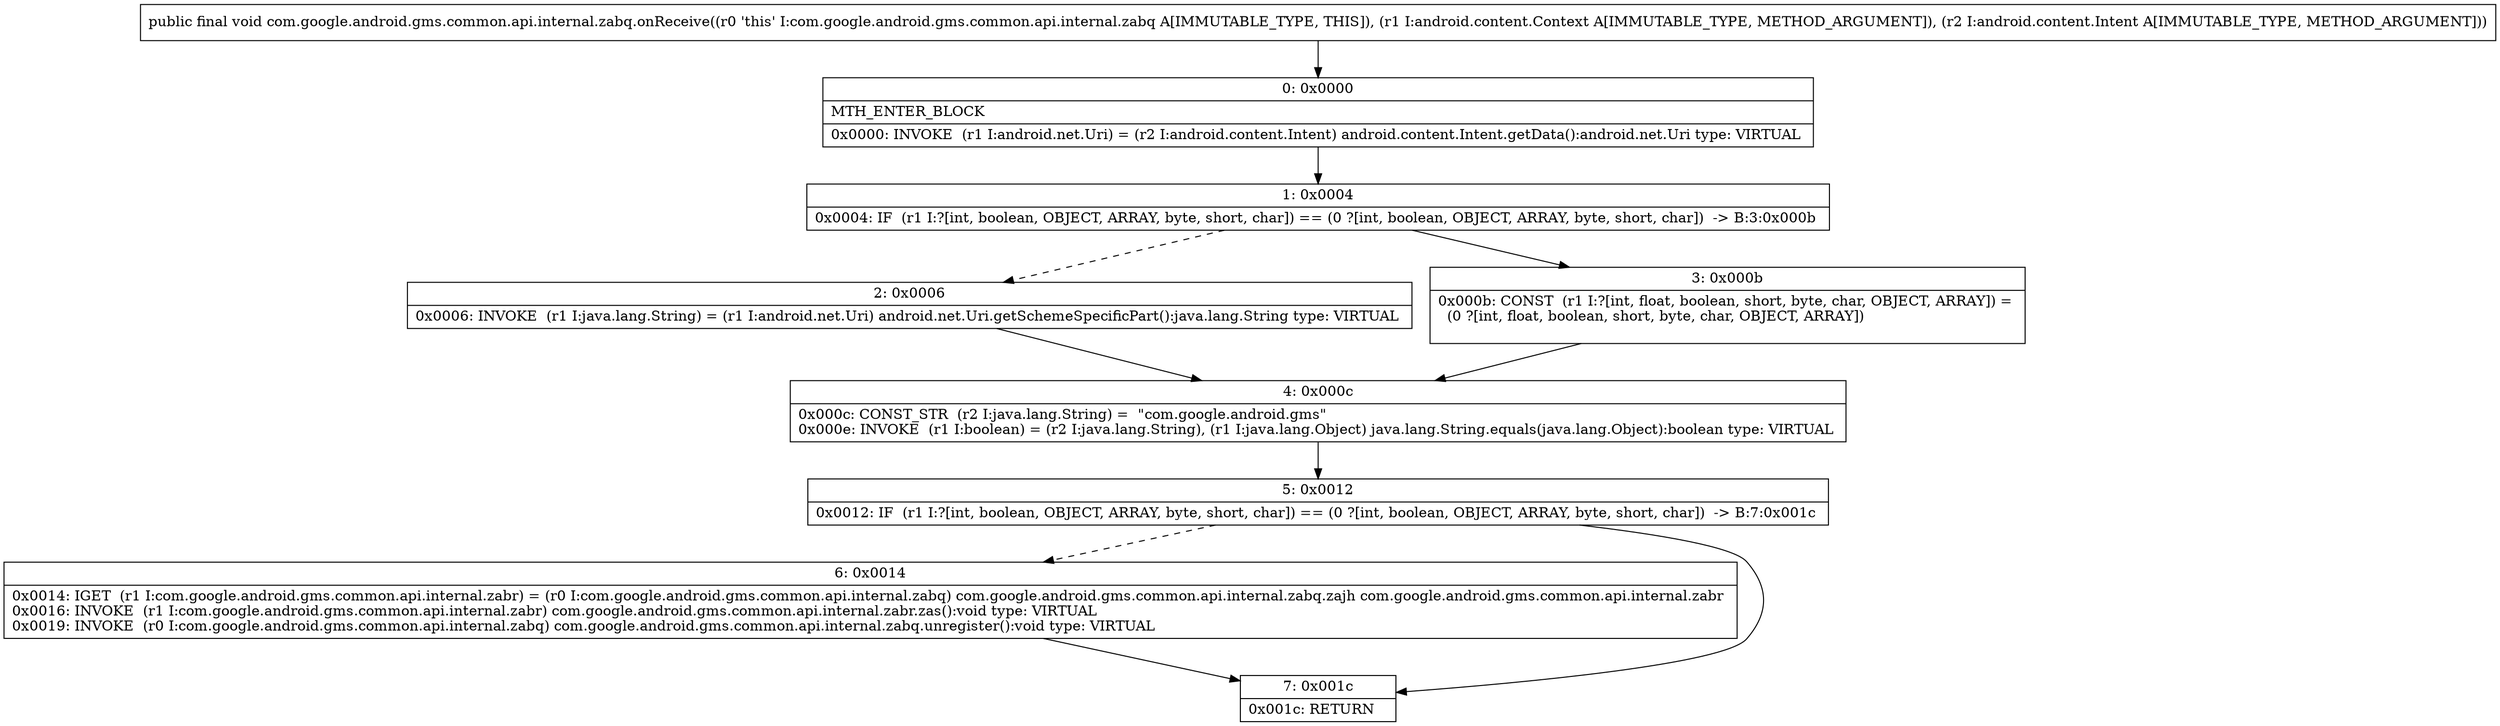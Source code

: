 digraph "CFG forcom.google.android.gms.common.api.internal.zabq.onReceive(Landroid\/content\/Context;Landroid\/content\/Intent;)V" {
Node_0 [shape=record,label="{0\:\ 0x0000|MTH_ENTER_BLOCK\l|0x0000: INVOKE  (r1 I:android.net.Uri) = (r2 I:android.content.Intent) android.content.Intent.getData():android.net.Uri type: VIRTUAL \l}"];
Node_1 [shape=record,label="{1\:\ 0x0004|0x0004: IF  (r1 I:?[int, boolean, OBJECT, ARRAY, byte, short, char]) == (0 ?[int, boolean, OBJECT, ARRAY, byte, short, char])  \-\> B:3:0x000b \l}"];
Node_2 [shape=record,label="{2\:\ 0x0006|0x0006: INVOKE  (r1 I:java.lang.String) = (r1 I:android.net.Uri) android.net.Uri.getSchemeSpecificPart():java.lang.String type: VIRTUAL \l}"];
Node_3 [shape=record,label="{3\:\ 0x000b|0x000b: CONST  (r1 I:?[int, float, boolean, short, byte, char, OBJECT, ARRAY]) = \l  (0 ?[int, float, boolean, short, byte, char, OBJECT, ARRAY])\l \l}"];
Node_4 [shape=record,label="{4\:\ 0x000c|0x000c: CONST_STR  (r2 I:java.lang.String) =  \"com.google.android.gms\" \l0x000e: INVOKE  (r1 I:boolean) = (r2 I:java.lang.String), (r1 I:java.lang.Object) java.lang.String.equals(java.lang.Object):boolean type: VIRTUAL \l}"];
Node_5 [shape=record,label="{5\:\ 0x0012|0x0012: IF  (r1 I:?[int, boolean, OBJECT, ARRAY, byte, short, char]) == (0 ?[int, boolean, OBJECT, ARRAY, byte, short, char])  \-\> B:7:0x001c \l}"];
Node_6 [shape=record,label="{6\:\ 0x0014|0x0014: IGET  (r1 I:com.google.android.gms.common.api.internal.zabr) = (r0 I:com.google.android.gms.common.api.internal.zabq) com.google.android.gms.common.api.internal.zabq.zajh com.google.android.gms.common.api.internal.zabr \l0x0016: INVOKE  (r1 I:com.google.android.gms.common.api.internal.zabr) com.google.android.gms.common.api.internal.zabr.zas():void type: VIRTUAL \l0x0019: INVOKE  (r0 I:com.google.android.gms.common.api.internal.zabq) com.google.android.gms.common.api.internal.zabq.unregister():void type: VIRTUAL \l}"];
Node_7 [shape=record,label="{7\:\ 0x001c|0x001c: RETURN   \l}"];
MethodNode[shape=record,label="{public final void com.google.android.gms.common.api.internal.zabq.onReceive((r0 'this' I:com.google.android.gms.common.api.internal.zabq A[IMMUTABLE_TYPE, THIS]), (r1 I:android.content.Context A[IMMUTABLE_TYPE, METHOD_ARGUMENT]), (r2 I:android.content.Intent A[IMMUTABLE_TYPE, METHOD_ARGUMENT])) }"];
MethodNode -> Node_0;
Node_0 -> Node_1;
Node_1 -> Node_2[style=dashed];
Node_1 -> Node_3;
Node_2 -> Node_4;
Node_3 -> Node_4;
Node_4 -> Node_5;
Node_5 -> Node_6[style=dashed];
Node_5 -> Node_7;
Node_6 -> Node_7;
}

